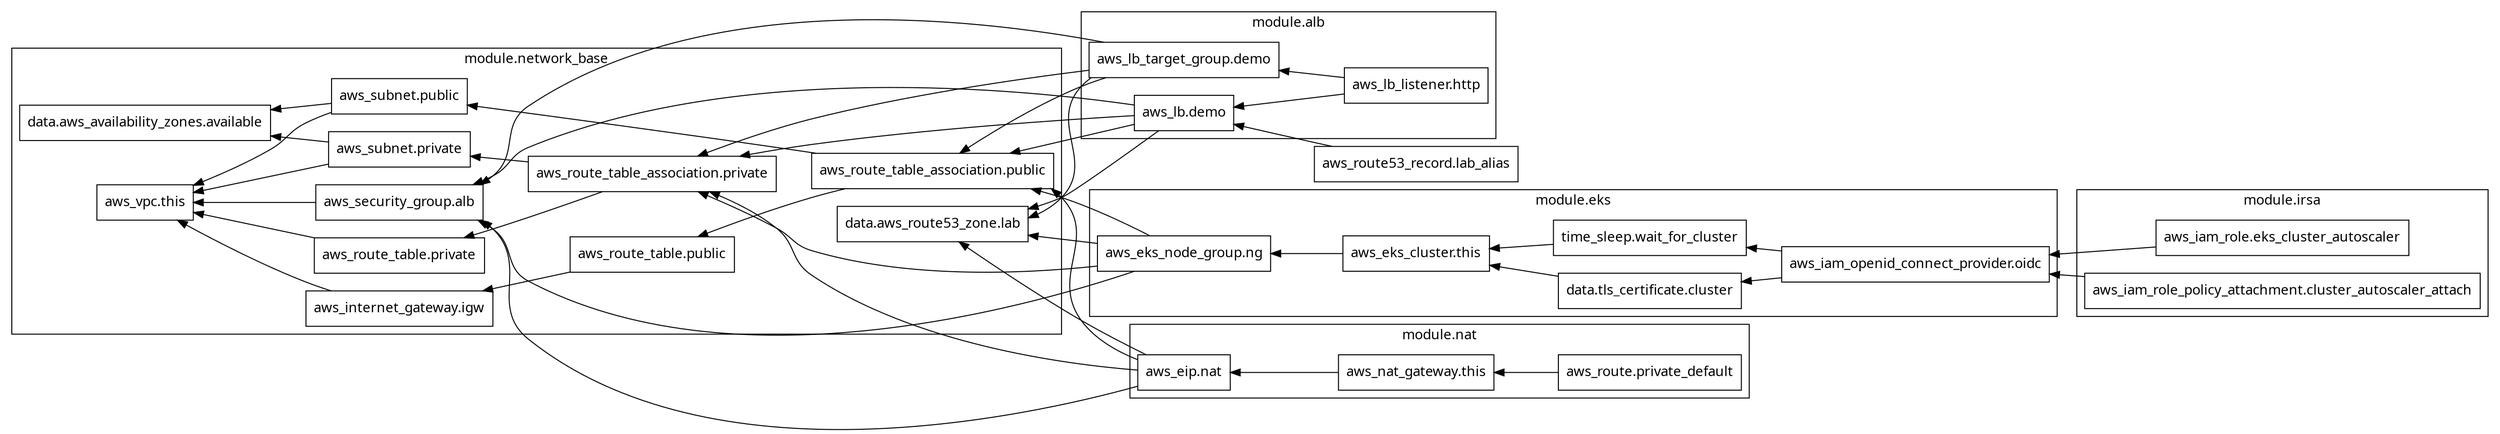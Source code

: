 digraph G {
  rankdir = "RL";
  node [shape = rect, fontname = "sans-serif"];
  "aws_route53_record.lab_alias" [label="aws_route53_record.lab_alias"];
  subgraph "cluster_module.alb" {
    label = "module.alb"
    fontname = "sans-serif"
    "module.alb.aws_lb.demo" [label="aws_lb.demo"];
    "module.alb.aws_lb_listener.http" [label="aws_lb_listener.http"];
    "module.alb.aws_lb_target_group.demo" [label="aws_lb_target_group.demo"];
  }
  subgraph "cluster_module.eks" {
    label = "module.eks"
    fontname = "sans-serif"
    "module.eks.data.tls_certificate.cluster" [label="data.tls_certificate.cluster"];
    "module.eks.aws_eks_cluster.this" [label="aws_eks_cluster.this"];
    "module.eks.aws_eks_node_group.ng" [label="aws_eks_node_group.ng"];
    "module.eks.aws_iam_openid_connect_provider.oidc" [label="aws_iam_openid_connect_provider.oidc"];
    "module.eks.time_sleep.wait_for_cluster" [label="time_sleep.wait_for_cluster"];
  }
  subgraph "cluster_module.irsa" {
    label = "module.irsa"
    fontname = "sans-serif"
    "module.irsa.aws_iam_role.eks_cluster_autoscaler" [label="aws_iam_role.eks_cluster_autoscaler"];
    "module.irsa.aws_iam_role_policy_attachment.cluster_autoscaler_attach" [label="aws_iam_role_policy_attachment.cluster_autoscaler_attach"];
  }
  subgraph "cluster_module.nat" {
    label = "module.nat"
    fontname = "sans-serif"
    "module.nat.aws_eip.nat" [label="aws_eip.nat"];
    "module.nat.aws_nat_gateway.this" [label="aws_nat_gateway.this"];
    "module.nat.aws_route.private_default" [label="aws_route.private_default"];
  }
  subgraph "cluster_module.network_base" {
    label = "module.network_base"
    fontname = "sans-serif"
    "module.network_base.data.aws_availability_zones.available" [label="data.aws_availability_zones.available"];
    "module.network_base.data.aws_route53_zone.lab" [label="data.aws_route53_zone.lab"];
    "module.network_base.aws_internet_gateway.igw" [label="aws_internet_gateway.igw"];
    "module.network_base.aws_route_table.private" [label="aws_route_table.private"];
    "module.network_base.aws_route_table.public" [label="aws_route_table.public"];
    "module.network_base.aws_route_table_association.private" [label="aws_route_table_association.private"];
    "module.network_base.aws_route_table_association.public" [label="aws_route_table_association.public"];
    "module.network_base.aws_security_group.alb" [label="aws_security_group.alb"];
    "module.network_base.aws_subnet.private" [label="aws_subnet.private"];
    "module.network_base.aws_subnet.public" [label="aws_subnet.public"];
    "module.network_base.aws_vpc.this" [label="aws_vpc.this"];
  }
  "aws_route53_record.lab_alias" -> "module.alb.aws_lb.demo";
  "module.alb.aws_lb.demo" -> "module.network_base.data.aws_route53_zone.lab";
  "module.alb.aws_lb.demo" -> "module.network_base.aws_route_table_association.private";
  "module.alb.aws_lb.demo" -> "module.network_base.aws_route_table_association.public";
  "module.alb.aws_lb.demo" -> "module.network_base.aws_security_group.alb";
  "module.alb.aws_lb_listener.http" -> "module.alb.aws_lb.demo";
  "module.alb.aws_lb_listener.http" -> "module.alb.aws_lb_target_group.demo";
  "module.alb.aws_lb_target_group.demo" -> "module.network_base.data.aws_route53_zone.lab";
  "module.alb.aws_lb_target_group.demo" -> "module.network_base.aws_route_table_association.private";
  "module.alb.aws_lb_target_group.demo" -> "module.network_base.aws_route_table_association.public";
  "module.alb.aws_lb_target_group.demo" -> "module.network_base.aws_security_group.alb";
  "module.eks.data.tls_certificate.cluster" -> "module.eks.aws_eks_cluster.this";
  "module.eks.aws_eks_cluster.this" -> "module.eks.aws_eks_node_group.ng";
  "module.eks.aws_eks_node_group.ng" -> "module.network_base.data.aws_route53_zone.lab";
  "module.eks.aws_eks_node_group.ng" -> "module.network_base.aws_route_table_association.private";
  "module.eks.aws_eks_node_group.ng" -> "module.network_base.aws_route_table_association.public";
  "module.eks.aws_eks_node_group.ng" -> "module.network_base.aws_security_group.alb";
  "module.eks.aws_iam_openid_connect_provider.oidc" -> "module.eks.data.tls_certificate.cluster";
  "module.eks.aws_iam_openid_connect_provider.oidc" -> "module.eks.time_sleep.wait_for_cluster";
  "module.eks.time_sleep.wait_for_cluster" -> "module.eks.aws_eks_cluster.this";
  "module.irsa.aws_iam_role.eks_cluster_autoscaler" -> "module.eks.aws_iam_openid_connect_provider.oidc";
  "module.irsa.aws_iam_role_policy_attachment.cluster_autoscaler_attach" -> "module.eks.aws_iam_openid_connect_provider.oidc";
  "module.nat.aws_eip.nat" -> "module.network_base.data.aws_route53_zone.lab";
  "module.nat.aws_eip.nat" -> "module.network_base.aws_route_table_association.private";
  "module.nat.aws_eip.nat" -> "module.network_base.aws_route_table_association.public";
  "module.nat.aws_eip.nat" -> "module.network_base.aws_security_group.alb";
  "module.nat.aws_nat_gateway.this" -> "module.nat.aws_eip.nat";
  "module.nat.aws_route.private_default" -> "module.nat.aws_nat_gateway.this";
  "module.network_base.aws_internet_gateway.igw" -> "module.network_base.aws_vpc.this";
  "module.network_base.aws_route_table.private" -> "module.network_base.aws_vpc.this";
  "module.network_base.aws_route_table.public" -> "module.network_base.aws_internet_gateway.igw";
  "module.network_base.aws_route_table_association.private" -> "module.network_base.aws_route_table.private";
  "module.network_base.aws_route_table_association.private" -> "module.network_base.aws_subnet.private";
  "module.network_base.aws_route_table_association.public" -> "module.network_base.aws_route_table.public";
  "module.network_base.aws_route_table_association.public" -> "module.network_base.aws_subnet.public";
  "module.network_base.aws_security_group.alb" -> "module.network_base.aws_vpc.this";
  "module.network_base.aws_subnet.private" -> "module.network_base.data.aws_availability_zones.available";
  "module.network_base.aws_subnet.private" -> "module.network_base.aws_vpc.this";
  "module.network_base.aws_subnet.public" -> "module.network_base.data.aws_availability_zones.available";
  "module.network_base.aws_subnet.public" -> "module.network_base.aws_vpc.this";
}
